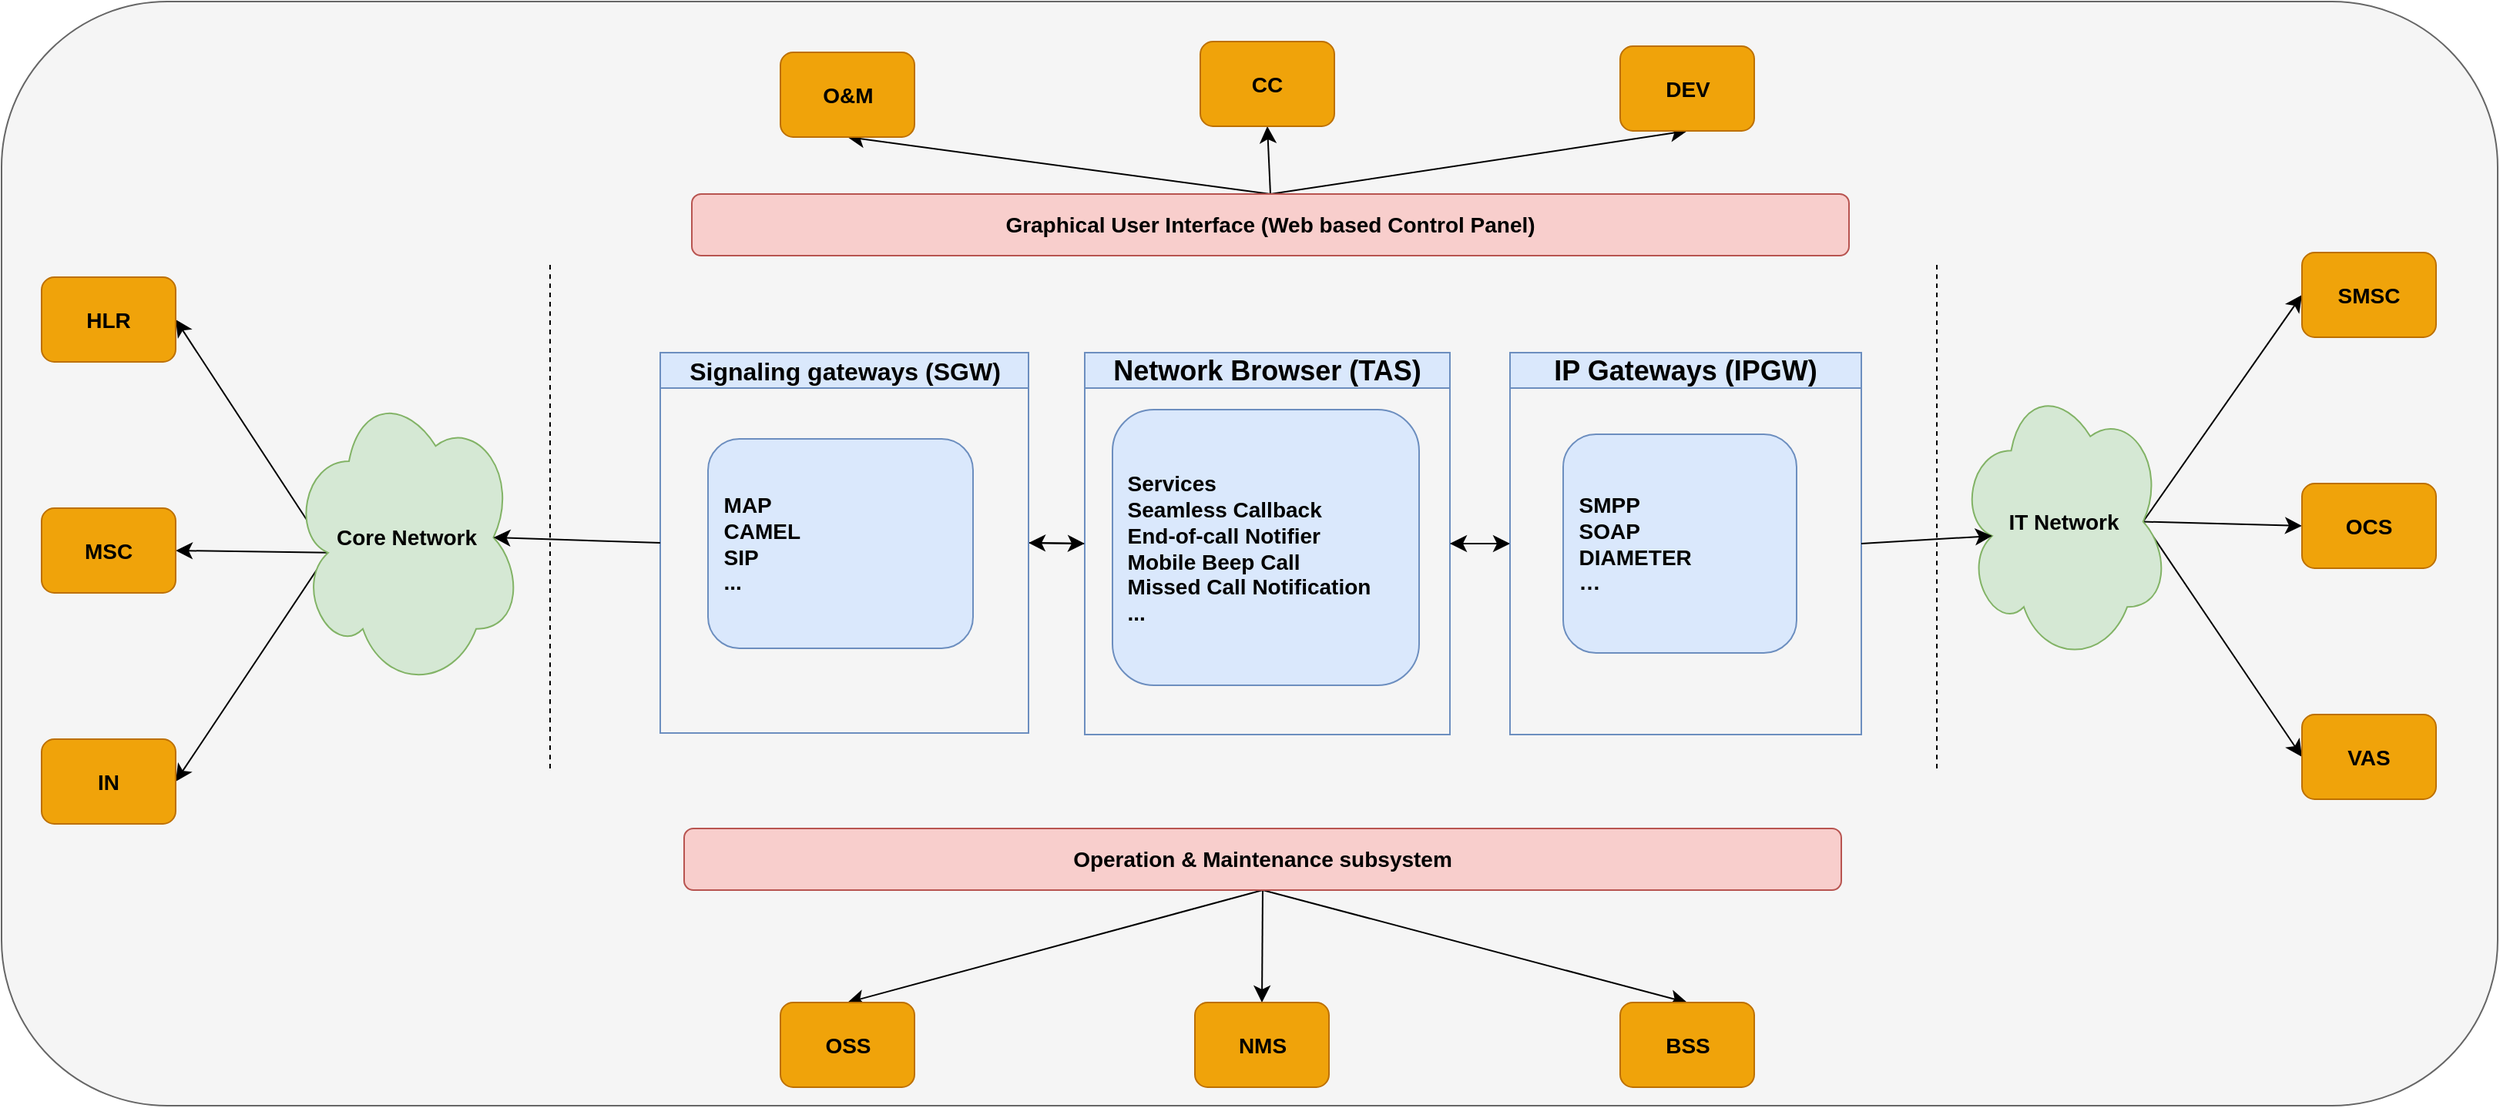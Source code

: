 <mxfile border="50" scale="3" compressed="false" locked="false" version="24.7.17">
  <diagram name="Blank" id="YmL12bMKpDGza6XwsDPr">
    <mxGraphModel dx="3071" dy="718" grid="0" gridSize="10" guides="1" tooltips="1" connect="1" arrows="1" fold="1" page="0" pageScale="1" pageWidth="827" pageHeight="1169" background="none" math="1" shadow="0">
      <root>
        <mxCell id="X5NqExCQtvZxIxQ7pmgY-0" />
        <mxCell id="1" parent="X5NqExCQtvZxIxQ7pmgY-0" />
        <mxCell id="TkOwXYtEwUb_VDzXQRJP-53" value="" style="rounded=1;whiteSpace=wrap;html=1;fillColor=#f5f5f5;strokeColor=#666666;fontColor=#333333;" vertex="1" parent="1">
          <mxGeometry x="-1179" y="593" width="1620" height="717" as="geometry" />
        </mxCell>
        <mxCell id="TkOwXYtEwUb_VDzXQRJP-3" value="&lt;div style=&quot;font-size: 14px;&quot;&gt;&lt;span style=&quot;background-color: initial; font-size: 14px;&quot;&gt;&amp;nbsp; Services&lt;/span&gt;&lt;/div&gt;&lt;div style=&quot;font-size: 14px;&quot;&gt;&lt;span style=&quot;background-color: initial; font-size: 14px;&quot;&gt;&amp;nbsp; Seamless Callback&lt;/span&gt;&lt;/div&gt;&lt;div style=&quot;font-size: 14px;&quot;&gt;&amp;nbsp; End-of-call Notifier&lt;/div&gt;&lt;div style=&quot;font-size: 14px;&quot;&gt;&amp;nbsp; Mobile Beep Call&lt;/div&gt;&lt;div style=&quot;font-size: 14px;&quot;&gt;&amp;nbsp; Missed Call Notification&lt;/div&gt;&lt;div style=&quot;font-size: 14px;&quot;&gt;&amp;nbsp; ...&lt;/div&gt;" style="rounded=1;whiteSpace=wrap;html=1;align=left;fillColor=#dae8fc;strokeColor=#6c8ebf;fontStyle=1;fontSize=14;" vertex="1" parent="1">
          <mxGeometry x="-458" y="858" width="199" height="179" as="geometry" />
        </mxCell>
        <mxCell id="TkOwXYtEwUb_VDzXQRJP-60" style="edgeStyle=none;curved=1;rounded=0;orthogonalLoop=1;jettySize=auto;html=1;exitX=1;exitY=0.5;exitDx=0;exitDy=0;entryX=0;entryY=0.5;entryDx=0;entryDy=0;fontSize=12;startSize=8;endSize=8;" edge="1" parent="1" source="TkOwXYtEwUb_VDzXQRJP-4" target="TkOwXYtEwUb_VDzXQRJP-9">
          <mxGeometry relative="1" as="geometry" />
        </mxCell>
        <mxCell id="TkOwXYtEwUb_VDzXQRJP-63" style="edgeStyle=none;curved=1;rounded=0;orthogonalLoop=1;jettySize=auto;html=1;exitX=0;exitY=0.5;exitDx=0;exitDy=0;entryX=1;entryY=0.5;entryDx=0;entryDy=0;fontSize=12;startSize=8;endSize=8;" edge="1" parent="1" source="TkOwXYtEwUb_VDzXQRJP-4" target="TkOwXYtEwUb_VDzXQRJP-7">
          <mxGeometry relative="1" as="geometry" />
        </mxCell>
        <mxCell id="TkOwXYtEwUb_VDzXQRJP-4" value="&lt;font style=&quot;font-size: 18px;&quot;&gt;Network Browser (TAS)&lt;/font&gt;" style="swimlane;whiteSpace=wrap;html=1;fillColor=#dae8fc;strokeColor=#6c8ebf;fontStyle=1;fontSize=14;" vertex="1" parent="1">
          <mxGeometry x="-476" y="821" width="237" height="248" as="geometry" />
        </mxCell>
        <mxCell id="TkOwXYtEwUb_VDzXQRJP-62" style="edgeStyle=none;curved=1;rounded=0;orthogonalLoop=1;jettySize=auto;html=1;exitX=1;exitY=0.5;exitDx=0;exitDy=0;entryX=0;entryY=0.5;entryDx=0;entryDy=0;fontSize=12;startSize=8;endSize=8;" edge="1" parent="1" source="TkOwXYtEwUb_VDzXQRJP-7" target="TkOwXYtEwUb_VDzXQRJP-4">
          <mxGeometry relative="1" as="geometry" />
        </mxCell>
        <mxCell id="TkOwXYtEwUb_VDzXQRJP-7" value="&lt;font style=&quot;font-size: 16px;&quot;&gt;Signaling gateways (SGW)&lt;/font&gt;" style="swimlane;whiteSpace=wrap;html=1;fillColor=#dae8fc;strokeColor=#6c8ebf;fontStyle=1;fontSize=14;" vertex="1" parent="1">
          <mxGeometry x="-751.5" y="821" width="239" height="247" as="geometry">
            <mxRectangle x="-730" y="827" width="130" height="26" as="alternateBounds" />
          </mxGeometry>
        </mxCell>
        <mxCell id="TkOwXYtEwUb_VDzXQRJP-11" value="&lt;div style=&quot;font-size: 14px;&quot;&gt;&amp;nbsp; MAP&lt;/div&gt;&lt;div style=&quot;font-size: 14px;&quot;&gt;&amp;nbsp; CAMEL&lt;/div&gt;&lt;div style=&quot;font-size: 14px;&quot;&gt;&amp;nbsp; SIP&lt;/div&gt;&lt;div style=&quot;font-size: 14px;&quot;&gt;&amp;nbsp; ...&lt;/div&gt;" style="rounded=1;whiteSpace=wrap;html=1;align=left;fillColor=#dae8fc;strokeColor=#6c8ebf;fontStyle=1;fontSize=14;" vertex="1" parent="TkOwXYtEwUb_VDzXQRJP-7">
          <mxGeometry x="31" y="56" width="172" height="136" as="geometry" />
        </mxCell>
        <mxCell id="TkOwXYtEwUb_VDzXQRJP-61" style="edgeStyle=none;curved=1;rounded=0;orthogonalLoop=1;jettySize=auto;html=1;exitX=0;exitY=0.5;exitDx=0;exitDy=0;entryX=1;entryY=0.5;entryDx=0;entryDy=0;fontSize=12;startSize=8;endSize=8;" edge="1" parent="1" source="TkOwXYtEwUb_VDzXQRJP-9" target="TkOwXYtEwUb_VDzXQRJP-4">
          <mxGeometry relative="1" as="geometry" />
        </mxCell>
        <mxCell id="TkOwXYtEwUb_VDzXQRJP-9" value="&lt;div style=&quot;text-align: left;&quot;&gt;&lt;font style=&quot;font-size: 18px;&quot;&gt;IP Gateways (IPGW)&lt;/font&gt;&lt;/div&gt;" style="swimlane;whiteSpace=wrap;html=1;fillColor=#dae8fc;strokeColor=#6c8ebf;fontStyle=1;fontSize=14;" vertex="1" parent="1">
          <mxGeometry x="-200" y="821" width="228" height="248" as="geometry" />
        </mxCell>
        <mxCell id="TkOwXYtEwUb_VDzXQRJP-10" value="&lt;div style=&quot;font-size: 14px;&quot;&gt;&lt;span style=&quot;background-color: initial; font-size: 14px;&quot;&gt;&lt;span style=&quot;font-size: 14px;&quot;&gt;&amp;nbsp; SMPP&lt;/span&gt;&lt;/span&gt;&lt;/div&gt;&lt;div style=&quot;font-size: 14px;&quot;&gt;&lt;span style=&quot;font-size: 14px;&quot;&gt;&amp;nbsp; SOAP&lt;/span&gt;&lt;/div&gt;&lt;div style=&quot;font-size: 14px;&quot;&gt;&lt;span style=&quot;font-size: 14px;&quot;&gt;&amp;nbsp; DIAMETER&lt;/span&gt;&lt;/div&gt;&lt;div style=&quot;font-size: 14px;&quot;&gt;&lt;span style=&quot;font-size: 14px;&quot;&gt;&amp;nbsp; …&lt;/span&gt;&lt;br style=&quot;font-size: 14px;&quot;&gt;&lt;/div&gt;" style="rounded=1;whiteSpace=wrap;html=1;align=left;fillColor=#dae8fc;strokeColor=#6c8ebf;fontStyle=1;fontSize=14;" vertex="1" parent="TkOwXYtEwUb_VDzXQRJP-9">
          <mxGeometry x="34.5" y="53" width="151.5" height="142" as="geometry" />
        </mxCell>
        <mxCell id="TkOwXYtEwUb_VDzXQRJP-47" style="edgeStyle=none;curved=1;rounded=0;orthogonalLoop=1;jettySize=auto;html=1;exitX=0.5;exitY=0;exitDx=0;exitDy=0;entryX=0.5;entryY=1;entryDx=0;entryDy=0;fontSize=14;startSize=8;endSize=8;fontStyle=1" edge="1" parent="1" source="TkOwXYtEwUb_VDzXQRJP-12" target="TkOwXYtEwUb_VDzXQRJP-42">
          <mxGeometry relative="1" as="geometry" />
        </mxCell>
        <mxCell id="TkOwXYtEwUb_VDzXQRJP-48" style="edgeStyle=none;curved=1;rounded=0;orthogonalLoop=1;jettySize=auto;html=1;exitX=0.5;exitY=0;exitDx=0;exitDy=0;entryX=0.5;entryY=1;entryDx=0;entryDy=0;fontSize=14;startSize=8;endSize=8;fontStyle=1" edge="1" parent="1" source="TkOwXYtEwUb_VDzXQRJP-12" target="TkOwXYtEwUb_VDzXQRJP-41">
          <mxGeometry relative="1" as="geometry" />
        </mxCell>
        <mxCell id="TkOwXYtEwUb_VDzXQRJP-49" style="edgeStyle=none;curved=1;rounded=0;orthogonalLoop=1;jettySize=auto;html=1;exitX=0.5;exitY=0;exitDx=0;exitDy=0;entryX=0.5;entryY=1;entryDx=0;entryDy=0;fontSize=14;startSize=8;endSize=8;fontStyle=1" edge="1" parent="1" source="TkOwXYtEwUb_VDzXQRJP-12" target="TkOwXYtEwUb_VDzXQRJP-40">
          <mxGeometry relative="1" as="geometry" />
        </mxCell>
        <mxCell id="TkOwXYtEwUb_VDzXQRJP-12" value="&lt;div style=&quot;font-size: 14px;&quot;&gt;&lt;span style=&quot;background-color: initial; font-size: 14px;&quot;&gt;&lt;font style=&quot;font-size: 14px;&quot;&gt;Graphical User Interface (Web based Control Panel)&lt;/font&gt;&lt;/span&gt;&lt;/div&gt;" style="rounded=1;whiteSpace=wrap;html=1;fillColor=#f8cecc;strokeColor=#b85450;fontStyle=1;fontSize=14;" vertex="1" parent="1">
          <mxGeometry x="-731" y="718" width="751" height="40" as="geometry" />
        </mxCell>
        <mxCell id="TkOwXYtEwUb_VDzXQRJP-43" style="edgeStyle=none;curved=1;rounded=0;orthogonalLoop=1;jettySize=auto;html=1;exitX=0.5;exitY=1;exitDx=0;exitDy=0;entryX=0.5;entryY=0;entryDx=0;entryDy=0;fontSize=14;startSize=8;endSize=8;fontStyle=1" edge="1" parent="1" source="TkOwXYtEwUb_VDzXQRJP-13" target="TkOwXYtEwUb_VDzXQRJP-37">
          <mxGeometry relative="1" as="geometry" />
        </mxCell>
        <mxCell id="TkOwXYtEwUb_VDzXQRJP-44" style="edgeStyle=none;curved=1;rounded=0;orthogonalLoop=1;jettySize=auto;html=1;exitX=0.5;exitY=1;exitDx=0;exitDy=0;entryX=0.5;entryY=0;entryDx=0;entryDy=0;fontSize=14;startSize=8;endSize=8;fontStyle=1" edge="1" parent="1" source="TkOwXYtEwUb_VDzXQRJP-13" target="TkOwXYtEwUb_VDzXQRJP-39">
          <mxGeometry relative="1" as="geometry" />
        </mxCell>
        <mxCell id="TkOwXYtEwUb_VDzXQRJP-45" style="edgeStyle=none;curved=1;rounded=0;orthogonalLoop=1;jettySize=auto;html=1;exitX=0.5;exitY=1;exitDx=0;exitDy=0;entryX=0.5;entryY=0;entryDx=0;entryDy=0;fontSize=14;startSize=8;endSize=8;fontStyle=1" edge="1" parent="1" source="TkOwXYtEwUb_VDzXQRJP-13" target="TkOwXYtEwUb_VDzXQRJP-38">
          <mxGeometry relative="1" as="geometry" />
        </mxCell>
        <mxCell id="TkOwXYtEwUb_VDzXQRJP-13" value="&lt;span style=&quot;font-size: 14px;&quot;&gt;&lt;font style=&quot;font-size: 14px;&quot;&gt;Operation &amp;amp; Maintenance subsystem&lt;/font&gt;&lt;/span&gt;" style="rounded=1;whiteSpace=wrap;html=1;fillColor=#f8cecc;strokeColor=#b85450;fontStyle=1;fontSize=14;" vertex="1" parent="1">
          <mxGeometry x="-736" y="1130" width="751" height="40" as="geometry" />
        </mxCell>
        <mxCell id="TkOwXYtEwUb_VDzXQRJP-21" style="edgeStyle=none;curved=1;rounded=0;orthogonalLoop=1;jettySize=auto;html=1;exitX=0.16;exitY=0.55;exitDx=0;exitDy=0;exitPerimeter=0;entryX=1;entryY=0.5;entryDx=0;entryDy=0;fontSize=14;startSize=8;endSize=8;fontStyle=1" edge="1" parent="1" source="TkOwXYtEwUb_VDzXQRJP-14" target="TkOwXYtEwUb_VDzXQRJP-18">
          <mxGeometry relative="1" as="geometry" />
        </mxCell>
        <mxCell id="TkOwXYtEwUb_VDzXQRJP-22" style="edgeStyle=none;curved=1;rounded=0;orthogonalLoop=1;jettySize=auto;html=1;exitX=0.16;exitY=0.55;exitDx=0;exitDy=0;exitPerimeter=0;entryX=1;entryY=0.5;entryDx=0;entryDy=0;fontSize=14;startSize=8;endSize=8;fontStyle=1" edge="1" parent="1" source="TkOwXYtEwUb_VDzXQRJP-14" target="TkOwXYtEwUb_VDzXQRJP-19">
          <mxGeometry relative="1" as="geometry" />
        </mxCell>
        <mxCell id="TkOwXYtEwUb_VDzXQRJP-23" style="edgeStyle=none;curved=1;rounded=0;orthogonalLoop=1;jettySize=auto;html=1;exitX=0.16;exitY=0.55;exitDx=0;exitDy=0;exitPerimeter=0;entryX=1;entryY=0.5;entryDx=0;entryDy=0;fontSize=14;startSize=8;endSize=8;fontStyle=1" edge="1" parent="1" source="TkOwXYtEwUb_VDzXQRJP-14" target="TkOwXYtEwUb_VDzXQRJP-20">
          <mxGeometry relative="1" as="geometry" />
        </mxCell>
        <mxCell id="TkOwXYtEwUb_VDzXQRJP-14" value="&lt;span style=&quot;font-size: 14px;&quot;&gt;&lt;font style=&quot;font-size: 14px;&quot;&gt;Core Network&lt;/font&gt;&lt;/span&gt;" style="ellipse;shape=cloud;whiteSpace=wrap;html=1;fontStyle=1;fontSize=14;fillColor=#d5e8d4;strokeColor=#82b366;" vertex="1" parent="1">
          <mxGeometry x="-991" y="842" width="150" height="198" as="geometry" />
        </mxCell>
        <mxCell id="TkOwXYtEwUb_VDzXQRJP-15" style="edgeStyle=none;curved=1;rounded=0;orthogonalLoop=1;jettySize=auto;html=1;exitX=0;exitY=0.5;exitDx=0;exitDy=0;fontSize=14;startSize=8;endSize=8;fontStyle=1;entryX=0.875;entryY=0.5;entryDx=0;entryDy=0;entryPerimeter=0;" edge="1" parent="1" source="TkOwXYtEwUb_VDzXQRJP-7" target="TkOwXYtEwUb_VDzXQRJP-14">
          <mxGeometry relative="1" as="geometry">
            <mxPoint x="-798" y="930" as="targetPoint" />
          </mxGeometry>
        </mxCell>
        <mxCell id="TkOwXYtEwUb_VDzXQRJP-18" value="HLR" style="rounded=1;whiteSpace=wrap;html=1;fontStyle=1;fontSize=14;fillColor=#f0a30a;fontColor=#000000;strokeColor=#BD7000;" vertex="1" parent="1">
          <mxGeometry x="-1153" y="772" width="87" height="55" as="geometry" />
        </mxCell>
        <mxCell id="TkOwXYtEwUb_VDzXQRJP-19" value="MSC" style="rounded=1;whiteSpace=wrap;html=1;fontStyle=1;fontSize=14;fillColor=#f0a30a;fontColor=#000000;strokeColor=#BD7000;" vertex="1" parent="1">
          <mxGeometry x="-1153" y="922" width="87" height="55" as="geometry" />
        </mxCell>
        <mxCell id="TkOwXYtEwUb_VDzXQRJP-20" value="IN" style="rounded=1;whiteSpace=wrap;html=1;fontStyle=1;fontSize=14;fillColor=#f0a30a;fontColor=#000000;strokeColor=#BD7000;" vertex="1" parent="1">
          <mxGeometry x="-1153" y="1072" width="87" height="55" as="geometry" />
        </mxCell>
        <mxCell id="TkOwXYtEwUb_VDzXQRJP-55" style="edgeStyle=none;curved=1;rounded=0;orthogonalLoop=1;jettySize=auto;html=1;exitX=0.875;exitY=0.5;exitDx=0;exitDy=0;exitPerimeter=0;entryX=0;entryY=0.5;entryDx=0;entryDy=0;fontSize=12;startSize=8;endSize=8;" edge="1" parent="1" source="TkOwXYtEwUb_VDzXQRJP-29" target="TkOwXYtEwUb_VDzXQRJP-31">
          <mxGeometry relative="1" as="geometry" />
        </mxCell>
        <mxCell id="TkOwXYtEwUb_VDzXQRJP-57" style="edgeStyle=none;curved=1;rounded=0;orthogonalLoop=1;jettySize=auto;html=1;exitX=0.875;exitY=0.5;exitDx=0;exitDy=0;exitPerimeter=0;entryX=0;entryY=0.5;entryDx=0;entryDy=0;fontSize=12;startSize=8;endSize=8;" edge="1" parent="1" source="TkOwXYtEwUb_VDzXQRJP-29" target="TkOwXYtEwUb_VDzXQRJP-30">
          <mxGeometry relative="1" as="geometry" />
        </mxCell>
        <mxCell id="TkOwXYtEwUb_VDzXQRJP-59" style="edgeStyle=none;curved=1;rounded=0;orthogonalLoop=1;jettySize=auto;html=1;exitX=0.875;exitY=0.5;exitDx=0;exitDy=0;exitPerimeter=0;entryX=0;entryY=0.5;entryDx=0;entryDy=0;fontSize=12;startSize=8;endSize=8;" edge="1" parent="1" source="TkOwXYtEwUb_VDzXQRJP-29" target="TkOwXYtEwUb_VDzXQRJP-32">
          <mxGeometry relative="1" as="geometry" />
        </mxCell>
        <mxCell id="TkOwXYtEwUb_VDzXQRJP-29" value="&lt;span style=&quot;font-size: 14px;&quot;&gt;&lt;font style=&quot;font-size: 14px;&quot;&gt;IT Network&lt;/font&gt;&lt;/span&gt;" style="ellipse;shape=cloud;whiteSpace=wrap;html=1;fontStyle=1;fontSize=14;fillColor=#d5e8d4;strokeColor=#82b366;" vertex="1" parent="1">
          <mxGeometry x="91" y="838.5" width="137" height="184.5" as="geometry" />
        </mxCell>
        <mxCell id="TkOwXYtEwUb_VDzXQRJP-30" value="SMSC" style="rounded=1;whiteSpace=wrap;html=1;fontStyle=1;fontSize=14;fillColor=#f0a30a;fontColor=#000000;strokeColor=#BD7000;" vertex="1" parent="1">
          <mxGeometry x="314" y="756" width="87" height="55" as="geometry" />
        </mxCell>
        <mxCell id="TkOwXYtEwUb_VDzXQRJP-31" value="OCS" style="rounded=1;whiteSpace=wrap;html=1;fontStyle=1;fontSize=14;fillColor=#f0a30a;fontColor=#000000;strokeColor=#BD7000;" vertex="1" parent="1">
          <mxGeometry x="314" y="906" width="87" height="55" as="geometry" />
        </mxCell>
        <mxCell id="TkOwXYtEwUb_VDzXQRJP-32" value="VAS" style="rounded=1;whiteSpace=wrap;html=1;fontStyle=1;fontSize=14;fillColor=#f0a30a;fontColor=#000000;strokeColor=#BD7000;" vertex="1" parent="1">
          <mxGeometry x="314" y="1056" width="87" height="55" as="geometry" />
        </mxCell>
        <mxCell id="TkOwXYtEwUb_VDzXQRJP-36" style="edgeStyle=none;curved=1;rounded=0;orthogonalLoop=1;jettySize=auto;html=1;exitX=1;exitY=0.5;exitDx=0;exitDy=0;entryX=0.16;entryY=0.55;entryDx=0;entryDy=0;entryPerimeter=0;fontSize=14;startSize=8;endSize=8;fontStyle=1" edge="1" parent="1" source="TkOwXYtEwUb_VDzXQRJP-9" target="TkOwXYtEwUb_VDzXQRJP-29">
          <mxGeometry relative="1" as="geometry" />
        </mxCell>
        <mxCell id="TkOwXYtEwUb_VDzXQRJP-37" value="OSS" style="rounded=1;whiteSpace=wrap;html=1;fontStyle=1;fontSize=14;fillColor=#f0a30a;fontColor=#000000;strokeColor=#BD7000;" vertex="1" parent="1">
          <mxGeometry x="-673.5" y="1243" width="87" height="55" as="geometry" />
        </mxCell>
        <mxCell id="TkOwXYtEwUb_VDzXQRJP-38" value="BSS" style="rounded=1;whiteSpace=wrap;html=1;fontStyle=1;fontSize=14;fillColor=#f0a30a;fontColor=#000000;strokeColor=#BD7000;" vertex="1" parent="1">
          <mxGeometry x="-128.5" y="1243" width="87" height="55" as="geometry" />
        </mxCell>
        <mxCell id="TkOwXYtEwUb_VDzXQRJP-39" value="NMS" style="rounded=1;whiteSpace=wrap;html=1;fontStyle=1;fontSize=14;fillColor=#f0a30a;fontColor=#000000;strokeColor=#BD7000;" vertex="1" parent="1">
          <mxGeometry x="-404.5" y="1243" width="87" height="55" as="geometry" />
        </mxCell>
        <mxCell id="TkOwXYtEwUb_VDzXQRJP-40" value="O&amp;amp;M" style="rounded=1;whiteSpace=wrap;html=1;fontStyle=1;fontSize=14;fillColor=#f0a30a;fontColor=#000000;strokeColor=#BD7000;" vertex="1" parent="1">
          <mxGeometry x="-673.5" y="626" width="87" height="55" as="geometry" />
        </mxCell>
        <mxCell id="TkOwXYtEwUb_VDzXQRJP-41" value="DEV" style="rounded=1;whiteSpace=wrap;html=1;fontStyle=1;fontSize=14;fillColor=#f0a30a;fontColor=#000000;strokeColor=#BD7000;" vertex="1" parent="1">
          <mxGeometry x="-128.5" y="622" width="87" height="55" as="geometry" />
        </mxCell>
        <mxCell id="TkOwXYtEwUb_VDzXQRJP-42" value="CC" style="rounded=1;whiteSpace=wrap;html=1;fontStyle=1;fontSize=14;fillColor=#f0a30a;fontColor=#000000;strokeColor=#BD7000;" vertex="1" parent="1">
          <mxGeometry x="-401" y="619" width="87" height="55" as="geometry" />
        </mxCell>
        <mxCell id="TkOwXYtEwUb_VDzXQRJP-51" value="" style="endArrow=none;dashed=1;html=1;rounded=0;fontSize=14;startSize=8;endSize=8;curved=1;fontStyle=1" edge="1" parent="1">
          <mxGeometry width="50" height="50" relative="1" as="geometry">
            <mxPoint x="77" y="1091" as="sourcePoint" />
            <mxPoint x="77" y="763" as="targetPoint" />
          </mxGeometry>
        </mxCell>
        <mxCell id="TkOwXYtEwUb_VDzXQRJP-52" value="" style="endArrow=none;dashed=1;html=1;rounded=0;fontSize=14;startSize=8;endSize=8;curved=1;fontStyle=1" edge="1" parent="1">
          <mxGeometry width="50" height="50" relative="1" as="geometry">
            <mxPoint x="-823" y="1091" as="sourcePoint" />
            <mxPoint x="-823" y="763" as="targetPoint" />
          </mxGeometry>
        </mxCell>
      </root>
    </mxGraphModel>
  </diagram>
</mxfile>
